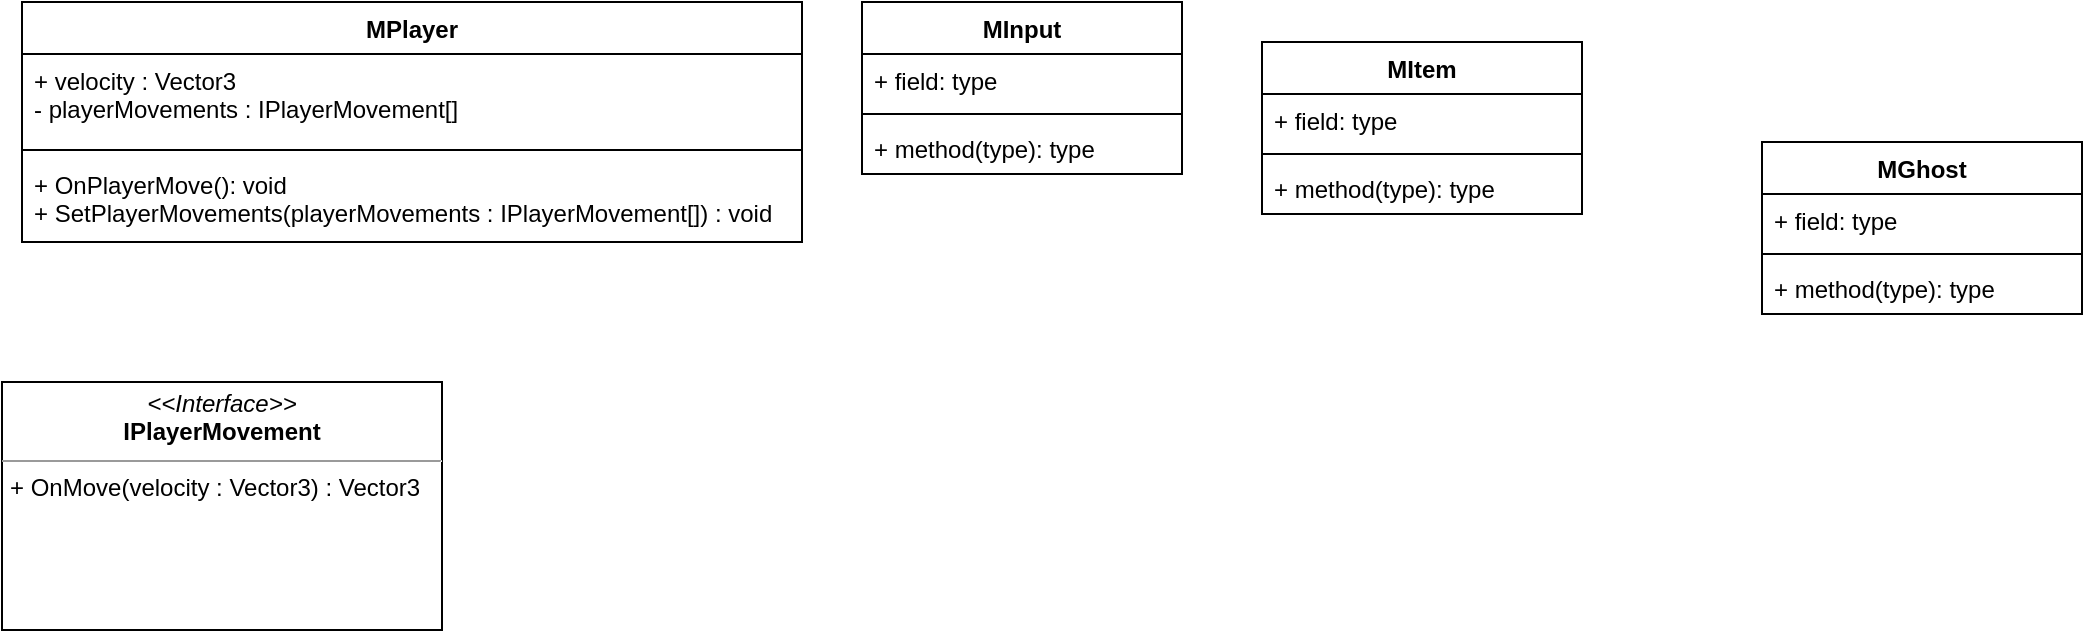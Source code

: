 <mxfile version="22.0.0" type="github">
  <diagram name="Page-1" id="e7e014a7-5840-1c2e-5031-d8a46d1fe8dd">
    <mxGraphModel dx="2074" dy="1118" grid="1" gridSize="10" guides="1" tooltips="1" connect="1" arrows="1" fold="1" page="1" pageScale="1" pageWidth="1169" pageHeight="826" background="none" math="0" shadow="0">
      <root>
        <mxCell id="0" />
        <mxCell id="1" parent="0" />
        <mxCell id="O_85OIheKvl1zgm2CYfW-42" value="MPlayer" style="swimlane;fontStyle=1;align=center;verticalAlign=top;childLayout=stackLayout;horizontal=1;startSize=26;horizontalStack=0;resizeParent=1;resizeParentMax=0;resizeLast=0;collapsible=1;marginBottom=0;whiteSpace=wrap;html=1;" vertex="1" parent="1">
          <mxGeometry x="50" y="40" width="390" height="120" as="geometry">
            <mxRectangle x="40" y="40" width="80" height="30" as="alternateBounds" />
          </mxGeometry>
        </mxCell>
        <mxCell id="O_85OIheKvl1zgm2CYfW-43" value="+ velocity : Vector3&lt;br&gt;- playerMovements : IPlayerMovement[]" style="text;strokeColor=none;fillColor=none;align=left;verticalAlign=top;spacingLeft=4;spacingRight=4;overflow=hidden;rotatable=0;points=[[0,0.5],[1,0.5]];portConstraint=eastwest;whiteSpace=wrap;html=1;" vertex="1" parent="O_85OIheKvl1zgm2CYfW-42">
          <mxGeometry y="26" width="390" height="44" as="geometry" />
        </mxCell>
        <mxCell id="O_85OIheKvl1zgm2CYfW-44" value="" style="line;strokeWidth=1;fillColor=none;align=left;verticalAlign=middle;spacingTop=-1;spacingLeft=3;spacingRight=3;rotatable=0;labelPosition=right;points=[];portConstraint=eastwest;strokeColor=inherit;" vertex="1" parent="O_85OIheKvl1zgm2CYfW-42">
          <mxGeometry y="70" width="390" height="8" as="geometry" />
        </mxCell>
        <mxCell id="O_85OIheKvl1zgm2CYfW-45" value="+ OnPlayerMove(): void&lt;br&gt;+ SetPlayerMovements(playerMovements : IPlayerMovement[]) : void" style="text;strokeColor=none;fillColor=none;align=left;verticalAlign=top;spacingLeft=4;spacingRight=4;overflow=hidden;rotatable=0;points=[[0,0.5],[1,0.5]];portConstraint=eastwest;whiteSpace=wrap;html=1;" vertex="1" parent="O_85OIheKvl1zgm2CYfW-42">
          <mxGeometry y="78" width="390" height="42" as="geometry" />
        </mxCell>
        <mxCell id="O_85OIheKvl1zgm2CYfW-64" style="edgeStyle=orthogonalEdgeStyle;rounded=0;orthogonalLoop=1;jettySize=auto;html=1;exitX=1;exitY=0.5;exitDx=0;exitDy=0;" edge="1" parent="O_85OIheKvl1zgm2CYfW-42" source="O_85OIheKvl1zgm2CYfW-43" target="O_85OIheKvl1zgm2CYfW-43">
          <mxGeometry relative="1" as="geometry" />
        </mxCell>
        <mxCell id="O_85OIheKvl1zgm2CYfW-50" value="MInput" style="swimlane;fontStyle=1;align=center;verticalAlign=top;childLayout=stackLayout;horizontal=1;startSize=26;horizontalStack=0;resizeParent=1;resizeParentMax=0;resizeLast=0;collapsible=1;marginBottom=0;whiteSpace=wrap;html=1;" vertex="1" parent="1">
          <mxGeometry x="470" y="40" width="160" height="86" as="geometry" />
        </mxCell>
        <mxCell id="O_85OIheKvl1zgm2CYfW-51" value="+ field: type" style="text;strokeColor=none;fillColor=none;align=left;verticalAlign=top;spacingLeft=4;spacingRight=4;overflow=hidden;rotatable=0;points=[[0,0.5],[1,0.5]];portConstraint=eastwest;whiteSpace=wrap;html=1;" vertex="1" parent="O_85OIheKvl1zgm2CYfW-50">
          <mxGeometry y="26" width="160" height="26" as="geometry" />
        </mxCell>
        <mxCell id="O_85OIheKvl1zgm2CYfW-52" value="" style="line;strokeWidth=1;fillColor=none;align=left;verticalAlign=middle;spacingTop=-1;spacingLeft=3;spacingRight=3;rotatable=0;labelPosition=right;points=[];portConstraint=eastwest;strokeColor=inherit;" vertex="1" parent="O_85OIheKvl1zgm2CYfW-50">
          <mxGeometry y="52" width="160" height="8" as="geometry" />
        </mxCell>
        <mxCell id="O_85OIheKvl1zgm2CYfW-53" value="+ method(type): type" style="text;strokeColor=none;fillColor=none;align=left;verticalAlign=top;spacingLeft=4;spacingRight=4;overflow=hidden;rotatable=0;points=[[0,0.5],[1,0.5]];portConstraint=eastwest;whiteSpace=wrap;html=1;" vertex="1" parent="O_85OIheKvl1zgm2CYfW-50">
          <mxGeometry y="60" width="160" height="26" as="geometry" />
        </mxCell>
        <mxCell id="O_85OIheKvl1zgm2CYfW-54" value="MItem" style="swimlane;fontStyle=1;align=center;verticalAlign=top;childLayout=stackLayout;horizontal=1;startSize=26;horizontalStack=0;resizeParent=1;resizeParentMax=0;resizeLast=0;collapsible=1;marginBottom=0;whiteSpace=wrap;html=1;" vertex="1" parent="1">
          <mxGeometry x="670" y="60" width="160" height="86" as="geometry" />
        </mxCell>
        <mxCell id="O_85OIheKvl1zgm2CYfW-55" value="+ field: type" style="text;strokeColor=none;fillColor=none;align=left;verticalAlign=top;spacingLeft=4;spacingRight=4;overflow=hidden;rotatable=0;points=[[0,0.5],[1,0.5]];portConstraint=eastwest;whiteSpace=wrap;html=1;" vertex="1" parent="O_85OIheKvl1zgm2CYfW-54">
          <mxGeometry y="26" width="160" height="26" as="geometry" />
        </mxCell>
        <mxCell id="O_85OIheKvl1zgm2CYfW-56" value="" style="line;strokeWidth=1;fillColor=none;align=left;verticalAlign=middle;spacingTop=-1;spacingLeft=3;spacingRight=3;rotatable=0;labelPosition=right;points=[];portConstraint=eastwest;strokeColor=inherit;" vertex="1" parent="O_85OIheKvl1zgm2CYfW-54">
          <mxGeometry y="52" width="160" height="8" as="geometry" />
        </mxCell>
        <mxCell id="O_85OIheKvl1zgm2CYfW-57" value="+ method(type): type" style="text;strokeColor=none;fillColor=none;align=left;verticalAlign=top;spacingLeft=4;spacingRight=4;overflow=hidden;rotatable=0;points=[[0,0.5],[1,0.5]];portConstraint=eastwest;whiteSpace=wrap;html=1;" vertex="1" parent="O_85OIheKvl1zgm2CYfW-54">
          <mxGeometry y="60" width="160" height="26" as="geometry" />
        </mxCell>
        <mxCell id="O_85OIheKvl1zgm2CYfW-58" value="MGhost" style="swimlane;fontStyle=1;align=center;verticalAlign=top;childLayout=stackLayout;horizontal=1;startSize=26;horizontalStack=0;resizeParent=1;resizeParentMax=0;resizeLast=0;collapsible=1;marginBottom=0;whiteSpace=wrap;html=1;" vertex="1" parent="1">
          <mxGeometry x="920" y="110" width="160" height="86" as="geometry" />
        </mxCell>
        <mxCell id="O_85OIheKvl1zgm2CYfW-59" value="+ field: type" style="text;strokeColor=none;fillColor=none;align=left;verticalAlign=top;spacingLeft=4;spacingRight=4;overflow=hidden;rotatable=0;points=[[0,0.5],[1,0.5]];portConstraint=eastwest;whiteSpace=wrap;html=1;" vertex="1" parent="O_85OIheKvl1zgm2CYfW-58">
          <mxGeometry y="26" width="160" height="26" as="geometry" />
        </mxCell>
        <mxCell id="O_85OIheKvl1zgm2CYfW-60" value="" style="line;strokeWidth=1;fillColor=none;align=left;verticalAlign=middle;spacingTop=-1;spacingLeft=3;spacingRight=3;rotatable=0;labelPosition=right;points=[];portConstraint=eastwest;strokeColor=inherit;" vertex="1" parent="O_85OIheKvl1zgm2CYfW-58">
          <mxGeometry y="52" width="160" height="8" as="geometry" />
        </mxCell>
        <mxCell id="O_85OIheKvl1zgm2CYfW-61" value="+ method(type): type" style="text;strokeColor=none;fillColor=none;align=left;verticalAlign=top;spacingLeft=4;spacingRight=4;overflow=hidden;rotatable=0;points=[[0,0.5],[1,0.5]];portConstraint=eastwest;whiteSpace=wrap;html=1;" vertex="1" parent="O_85OIheKvl1zgm2CYfW-58">
          <mxGeometry y="60" width="160" height="26" as="geometry" />
        </mxCell>
        <mxCell id="O_85OIheKvl1zgm2CYfW-63" value="&lt;p style=&quot;margin:0px;margin-top:4px;text-align:center;&quot;&gt;&lt;i&gt;&amp;lt;&amp;lt;Interface&amp;gt;&amp;gt;&lt;/i&gt;&lt;br&gt;&lt;b&gt;IPlayerMovement&lt;/b&gt;&lt;/p&gt;&lt;hr size=&quot;1&quot;&gt;&lt;p style=&quot;margin:0px;margin-left:4px;&quot;&gt;+ OnMove(velocity : Vector3) : Vector3&lt;br&gt;&lt;/p&gt;" style="verticalAlign=top;align=left;overflow=fill;fontSize=12;fontFamily=Helvetica;html=1;whiteSpace=wrap;" vertex="1" parent="1">
          <mxGeometry x="40" y="230" width="220" height="124" as="geometry" />
        </mxCell>
      </root>
    </mxGraphModel>
  </diagram>
</mxfile>
